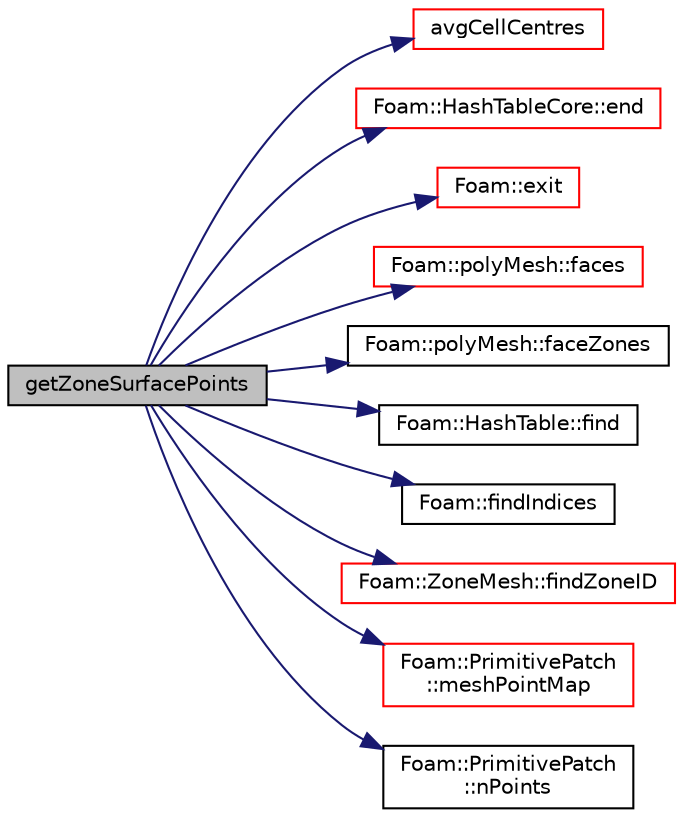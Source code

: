 digraph "getZoneSurfacePoints"
{
  bgcolor="transparent";
  edge [fontname="Helvetica",fontsize="10",labelfontname="Helvetica",labelfontsize="10"];
  node [fontname="Helvetica",fontsize="10",shape=record];
  rankdir="LR";
  Node1 [label="getZoneSurfacePoints",height=0.2,width=0.4,color="black", fillcolor="grey75", style="filled", fontcolor="black"];
  Node1 -> Node2 [color="midnightblue",fontsize="10",style="solid",fontname="Helvetica"];
  Node2 [label="avgCellCentres",height=0.2,width=0.4,color="red",URL="$a02437.html#a9a5472df0725c810bc826b246e36068b",tooltip="Helper: calculate average cell centre per point. "];
  Node1 -> Node3 [color="midnightblue",fontsize="10",style="solid",fontname="Helvetica"];
  Node3 [label="Foam::HashTableCore::end",height=0.2,width=0.4,color="red",URL="$a00995.html#a540580a296c0ff351686ceb4f27b6fe6",tooltip="iteratorEnd set to beyond the end of any HashTable "];
  Node1 -> Node4 [color="midnightblue",fontsize="10",style="solid",fontname="Helvetica"];
  Node4 [label="Foam::exit",height=0.2,width=0.4,color="red",URL="$a10887.html#a06ca7250d8e89caf05243ec094843642"];
  Node1 -> Node5 [color="midnightblue",fontsize="10",style="solid",fontname="Helvetica"];
  Node5 [label="Foam::polyMesh::faces",height=0.2,width=0.4,color="red",URL="$a01954.html#a4434536d50d4c14116249da802a1e2b2",tooltip="Return raw faces. "];
  Node1 -> Node6 [color="midnightblue",fontsize="10",style="solid",fontname="Helvetica"];
  Node6 [label="Foam::polyMesh::faceZones",height=0.2,width=0.4,color="black",URL="$a01954.html#aa3b2dc268f43cd7ca2d043febae4f0e6",tooltip="Return face zone mesh. "];
  Node1 -> Node7 [color="midnightblue",fontsize="10",style="solid",fontname="Helvetica"];
  Node7 [label="Foam::HashTable::find",height=0.2,width=0.4,color="black",URL="$a00994.html#a76b2c74ebd9f33fa9f76261b027ffc11",tooltip="Find and return an iterator set at the hashedEntry. "];
  Node1 -> Node8 [color="midnightblue",fontsize="10",style="solid",fontname="Helvetica"];
  Node8 [label="Foam::findIndices",height=0.2,width=0.4,color="black",URL="$a10887.html#a397299eb3cd05ecb81797e7109e2f0b9",tooltip="Find all occurences of given element. Linear search. "];
  Node1 -> Node9 [color="midnightblue",fontsize="10",style="solid",fontname="Helvetica"];
  Node9 [label="Foam::ZoneMesh::findZoneID",height=0.2,width=0.4,color="red",URL="$a03012.html#a09614eb35eb88968e053707fde62f274",tooltip="Find zone index given a name. "];
  Node1 -> Node10 [color="midnightblue",fontsize="10",style="solid",fontname="Helvetica"];
  Node10 [label="Foam::PrimitivePatch\l::meshPointMap",height=0.2,width=0.4,color="red",URL="$a02016.html#a031f186dcdd6bca2af97413a6e3301aa",tooltip="Mesh point map. Given the global point index find its. "];
  Node1 -> Node11 [color="midnightblue",fontsize="10",style="solid",fontname="Helvetica"];
  Node11 [label="Foam::PrimitivePatch\l::nPoints",height=0.2,width=0.4,color="black",URL="$a02016.html#a9927abeba2c8506177084d644b6e573a",tooltip="Return number of points supporting patch faces. "];
}
